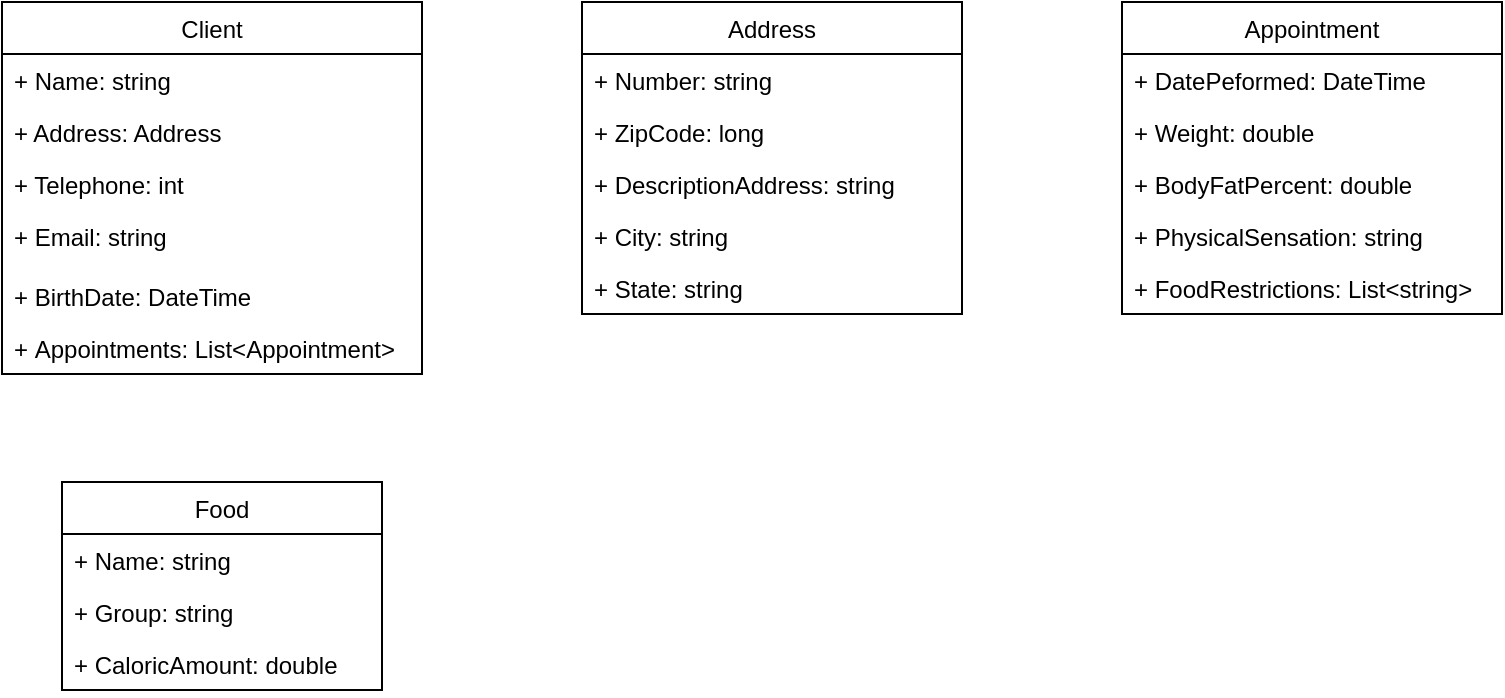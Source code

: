 <mxfile version="17.4.3" type="device"><diagram id="OUlTVlhvcC7HP18pEHmf" name="Page-1"><mxGraphModel dx="1422" dy="762" grid="1" gridSize="10" guides="1" tooltips="1" connect="1" arrows="1" fold="1" page="1" pageScale="1" pageWidth="827" pageHeight="1169" math="0" shadow="0"><root><mxCell id="0"/><mxCell id="1" parent="0"/><mxCell id="TaoI1OVJimHvegK4JZkW-10" value="Client" style="swimlane;fontStyle=0;childLayout=stackLayout;horizontal=1;startSize=26;fillColor=none;horizontalStack=0;resizeParent=1;resizeParentMax=0;resizeLast=0;collapsible=1;marginBottom=0;" vertex="1" parent="1"><mxGeometry x="50" y="50" width="210" height="186" as="geometry"/></mxCell><mxCell id="TaoI1OVJimHvegK4JZkW-11" value="+ Name: string" style="text;strokeColor=none;fillColor=none;align=left;verticalAlign=top;spacingLeft=4;spacingRight=4;overflow=hidden;rotatable=0;points=[[0,0.5],[1,0.5]];portConstraint=eastwest;" vertex="1" parent="TaoI1OVJimHvegK4JZkW-10"><mxGeometry y="26" width="210" height="26" as="geometry"/></mxCell><mxCell id="TaoI1OVJimHvegK4JZkW-12" value="+ Address: Address" style="text;strokeColor=none;fillColor=none;align=left;verticalAlign=top;spacingLeft=4;spacingRight=4;overflow=hidden;rotatable=0;points=[[0,0.5],[1,0.5]];portConstraint=eastwest;" vertex="1" parent="TaoI1OVJimHvegK4JZkW-10"><mxGeometry y="52" width="210" height="26" as="geometry"/></mxCell><mxCell id="TaoI1OVJimHvegK4JZkW-13" value="+ Telephone: int&#10;" style="text;strokeColor=none;fillColor=none;align=left;verticalAlign=top;spacingLeft=4;spacingRight=4;overflow=hidden;rotatable=0;points=[[0,0.5],[1,0.5]];portConstraint=eastwest;" vertex="1" parent="TaoI1OVJimHvegK4JZkW-10"><mxGeometry y="78" width="210" height="26" as="geometry"/></mxCell><mxCell id="TaoI1OVJimHvegK4JZkW-14" value="+ Email: string" style="text;strokeColor=none;fillColor=none;align=left;verticalAlign=top;spacingLeft=4;spacingRight=4;overflow=hidden;rotatable=0;points=[[0,0.5],[1,0.5]];portConstraint=eastwest;" vertex="1" parent="TaoI1OVJimHvegK4JZkW-10"><mxGeometry y="104" width="210" height="30" as="geometry"/></mxCell><mxCell id="TaoI1OVJimHvegK4JZkW-15" value="+ BirthDate: DateTime" style="text;strokeColor=none;fillColor=none;align=left;verticalAlign=top;spacingLeft=4;spacingRight=4;overflow=hidden;rotatable=0;points=[[0,0.5],[1,0.5]];portConstraint=eastwest;" vertex="1" parent="TaoI1OVJimHvegK4JZkW-10"><mxGeometry y="134" width="210" height="26" as="geometry"/></mxCell><mxCell id="TaoI1OVJimHvegK4JZkW-16" value="+ Appointments: List&lt;Appointment&gt;" style="text;strokeColor=none;fillColor=none;align=left;verticalAlign=top;spacingLeft=4;spacingRight=4;overflow=hidden;rotatable=0;points=[[0,0.5],[1,0.5]];portConstraint=eastwest;" vertex="1" parent="TaoI1OVJimHvegK4JZkW-10"><mxGeometry y="160" width="210" height="26" as="geometry"/></mxCell><mxCell id="TaoI1OVJimHvegK4JZkW-17" value="Address" style="swimlane;fontStyle=0;childLayout=stackLayout;horizontal=1;startSize=26;fillColor=none;horizontalStack=0;resizeParent=1;resizeParentMax=0;resizeLast=0;collapsible=1;marginBottom=0;" vertex="1" parent="1"><mxGeometry x="340" y="50" width="190" height="156" as="geometry"/></mxCell><mxCell id="TaoI1OVJimHvegK4JZkW-18" value="+ Number: string" style="text;strokeColor=none;fillColor=none;align=left;verticalAlign=top;spacingLeft=4;spacingRight=4;overflow=hidden;rotatable=0;points=[[0,0.5],[1,0.5]];portConstraint=eastwest;" vertex="1" parent="TaoI1OVJimHvegK4JZkW-17"><mxGeometry y="26" width="190" height="26" as="geometry"/></mxCell><mxCell id="TaoI1OVJimHvegK4JZkW-19" value="+ ZipCode: long" style="text;strokeColor=none;fillColor=none;align=left;verticalAlign=top;spacingLeft=4;spacingRight=4;overflow=hidden;rotatable=0;points=[[0,0.5],[1,0.5]];portConstraint=eastwest;" vertex="1" parent="TaoI1OVJimHvegK4JZkW-17"><mxGeometry y="52" width="190" height="26" as="geometry"/></mxCell><mxCell id="TaoI1OVJimHvegK4JZkW-20" value="+ DescriptionAddress: string" style="text;strokeColor=none;fillColor=none;align=left;verticalAlign=top;spacingLeft=4;spacingRight=4;overflow=hidden;rotatable=0;points=[[0,0.5],[1,0.5]];portConstraint=eastwest;" vertex="1" parent="TaoI1OVJimHvegK4JZkW-17"><mxGeometry y="78" width="190" height="26" as="geometry"/></mxCell><mxCell id="TaoI1OVJimHvegK4JZkW-21" value="+ City: string" style="text;strokeColor=none;fillColor=none;align=left;verticalAlign=top;spacingLeft=4;spacingRight=4;overflow=hidden;rotatable=0;points=[[0,0.5],[1,0.5]];portConstraint=eastwest;" vertex="1" parent="TaoI1OVJimHvegK4JZkW-17"><mxGeometry y="104" width="190" height="26" as="geometry"/></mxCell><mxCell id="TaoI1OVJimHvegK4JZkW-22" value="+ State: string" style="text;strokeColor=none;fillColor=none;align=left;verticalAlign=top;spacingLeft=4;spacingRight=4;overflow=hidden;rotatable=0;points=[[0,0.5],[1,0.5]];portConstraint=eastwest;" vertex="1" parent="TaoI1OVJimHvegK4JZkW-17"><mxGeometry y="130" width="190" height="26" as="geometry"/></mxCell><mxCell id="TaoI1OVJimHvegK4JZkW-24" value="Appointment" style="swimlane;fontStyle=0;childLayout=stackLayout;horizontal=1;startSize=26;fillColor=none;horizontalStack=0;resizeParent=1;resizeParentMax=0;resizeLast=0;collapsible=1;marginBottom=0;" vertex="1" parent="1"><mxGeometry x="610" y="50" width="190" height="156" as="geometry"/></mxCell><mxCell id="TaoI1OVJimHvegK4JZkW-25" value="+ DatePeformed: DateTime" style="text;strokeColor=none;fillColor=none;align=left;verticalAlign=top;spacingLeft=4;spacingRight=4;overflow=hidden;rotatable=0;points=[[0,0.5],[1,0.5]];portConstraint=eastwest;" vertex="1" parent="TaoI1OVJimHvegK4JZkW-24"><mxGeometry y="26" width="190" height="26" as="geometry"/></mxCell><mxCell id="TaoI1OVJimHvegK4JZkW-26" value="+ Weight: double" style="text;strokeColor=none;fillColor=none;align=left;verticalAlign=top;spacingLeft=4;spacingRight=4;overflow=hidden;rotatable=0;points=[[0,0.5],[1,0.5]];portConstraint=eastwest;" vertex="1" parent="TaoI1OVJimHvegK4JZkW-24"><mxGeometry y="52" width="190" height="26" as="geometry"/></mxCell><mxCell id="TaoI1OVJimHvegK4JZkW-27" value="+ BodyFatPercent: double" style="text;strokeColor=none;fillColor=none;align=left;verticalAlign=top;spacingLeft=4;spacingRight=4;overflow=hidden;rotatable=0;points=[[0,0.5],[1,0.5]];portConstraint=eastwest;" vertex="1" parent="TaoI1OVJimHvegK4JZkW-24"><mxGeometry y="78" width="190" height="26" as="geometry"/></mxCell><mxCell id="TaoI1OVJimHvegK4JZkW-28" value="+ PhysicalSensation: string" style="text;strokeColor=none;fillColor=none;align=left;verticalAlign=top;spacingLeft=4;spacingRight=4;overflow=hidden;rotatable=0;points=[[0,0.5],[1,0.5]];portConstraint=eastwest;" vertex="1" parent="TaoI1OVJimHvegK4JZkW-24"><mxGeometry y="104" width="190" height="26" as="geometry"/></mxCell><mxCell id="TaoI1OVJimHvegK4JZkW-29" value="+ FoodRestrictions: List&lt;string&gt;" style="text;strokeColor=none;fillColor=none;align=left;verticalAlign=top;spacingLeft=4;spacingRight=4;overflow=hidden;rotatable=0;points=[[0,0.5],[1,0.5]];portConstraint=eastwest;" vertex="1" parent="TaoI1OVJimHvegK4JZkW-24"><mxGeometry y="130" width="190" height="26" as="geometry"/></mxCell><mxCell id="TaoI1OVJimHvegK4JZkW-30" value="Food" style="swimlane;fontStyle=0;childLayout=stackLayout;horizontal=1;startSize=26;fillColor=none;horizontalStack=0;resizeParent=1;resizeParentMax=0;resizeLast=0;collapsible=1;marginBottom=0;" vertex="1" parent="1"><mxGeometry x="80" y="290" width="160" height="104" as="geometry"/></mxCell><mxCell id="TaoI1OVJimHvegK4JZkW-31" value="+ Name: string" style="text;strokeColor=none;fillColor=none;align=left;verticalAlign=top;spacingLeft=4;spacingRight=4;overflow=hidden;rotatable=0;points=[[0,0.5],[1,0.5]];portConstraint=eastwest;" vertex="1" parent="TaoI1OVJimHvegK4JZkW-30"><mxGeometry y="26" width="160" height="26" as="geometry"/></mxCell><mxCell id="TaoI1OVJimHvegK4JZkW-32" value="+ Group: string" style="text;strokeColor=none;fillColor=none;align=left;verticalAlign=top;spacingLeft=4;spacingRight=4;overflow=hidden;rotatable=0;points=[[0,0.5],[1,0.5]];portConstraint=eastwest;" vertex="1" parent="TaoI1OVJimHvegK4JZkW-30"><mxGeometry y="52" width="160" height="26" as="geometry"/></mxCell><mxCell id="TaoI1OVJimHvegK4JZkW-33" value="+ CaloricAmount: double" style="text;strokeColor=none;fillColor=none;align=left;verticalAlign=top;spacingLeft=4;spacingRight=4;overflow=hidden;rotatable=0;points=[[0,0.5],[1,0.5]];portConstraint=eastwest;" vertex="1" parent="TaoI1OVJimHvegK4JZkW-30"><mxGeometry y="78" width="160" height="26" as="geometry"/></mxCell></root></mxGraphModel></diagram></mxfile>